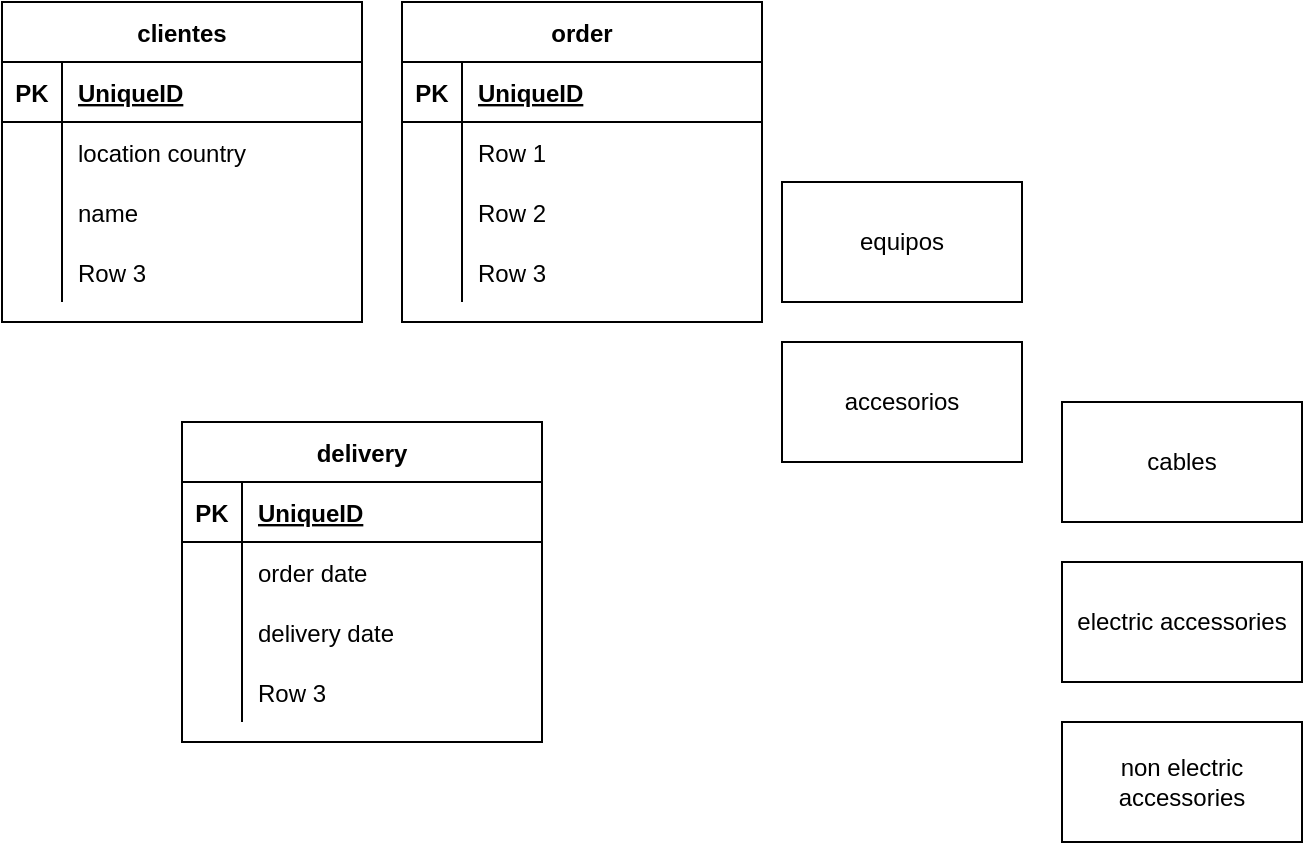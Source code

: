 <mxfile version="14.5.9" type="github">
  <diagram id="RAdTVcUG8EdyOIoYn9JB" name="Page-1">
    <mxGraphModel dx="806" dy="522" grid="1" gridSize="10" guides="1" tooltips="1" connect="1" arrows="1" fold="1" page="1" pageScale="1" pageWidth="827" pageHeight="1169" math="0" shadow="0">
      <root>
        <mxCell id="0" />
        <mxCell id="1" parent="0" />
        <mxCell id="I8eYWy2YLUBIdvMQsSt0-3" value="equipos" style="rounded=0;whiteSpace=wrap;html=1;" vertex="1" parent="1">
          <mxGeometry x="410" y="130" width="120" height="60" as="geometry" />
        </mxCell>
        <mxCell id="I8eYWy2YLUBIdvMQsSt0-4" value="accesorios" style="rounded=0;whiteSpace=wrap;html=1;" vertex="1" parent="1">
          <mxGeometry x="410" y="210" width="120" height="60" as="geometry" />
        </mxCell>
        <mxCell id="I8eYWy2YLUBIdvMQsSt0-5" value="cables" style="rounded=0;whiteSpace=wrap;html=1;" vertex="1" parent="1">
          <mxGeometry x="550" y="240" width="120" height="60" as="geometry" />
        </mxCell>
        <mxCell id="I8eYWy2YLUBIdvMQsSt0-6" value="electric accessories" style="rounded=0;whiteSpace=wrap;html=1;" vertex="1" parent="1">
          <mxGeometry x="550" y="320" width="120" height="60" as="geometry" />
        </mxCell>
        <mxCell id="I8eYWy2YLUBIdvMQsSt0-10" value="non electric accessories" style="rounded=0;whiteSpace=wrap;html=1;" vertex="1" parent="1">
          <mxGeometry x="550" y="400" width="120" height="60" as="geometry" />
        </mxCell>
        <mxCell id="I8eYWy2YLUBIdvMQsSt0-11" value="clientes" style="shape=table;startSize=30;container=1;collapsible=1;childLayout=tableLayout;fixedRows=1;rowLines=0;fontStyle=1;align=center;resizeLast=1;" vertex="1" parent="1">
          <mxGeometry x="20" y="40" width="180" height="160" as="geometry" />
        </mxCell>
        <mxCell id="I8eYWy2YLUBIdvMQsSt0-12" value="" style="shape=partialRectangle;collapsible=0;dropTarget=0;pointerEvents=0;fillColor=none;top=0;left=0;bottom=1;right=0;points=[[0,0.5],[1,0.5]];portConstraint=eastwest;" vertex="1" parent="I8eYWy2YLUBIdvMQsSt0-11">
          <mxGeometry y="30" width="180" height="30" as="geometry" />
        </mxCell>
        <mxCell id="I8eYWy2YLUBIdvMQsSt0-13" value="PK" style="shape=partialRectangle;connectable=0;fillColor=none;top=0;left=0;bottom=0;right=0;fontStyle=1;overflow=hidden;" vertex="1" parent="I8eYWy2YLUBIdvMQsSt0-12">
          <mxGeometry width="30" height="30" as="geometry" />
        </mxCell>
        <mxCell id="I8eYWy2YLUBIdvMQsSt0-14" value="UniqueID" style="shape=partialRectangle;connectable=0;fillColor=none;top=0;left=0;bottom=0;right=0;align=left;spacingLeft=6;fontStyle=5;overflow=hidden;" vertex="1" parent="I8eYWy2YLUBIdvMQsSt0-12">
          <mxGeometry x="30" width="150" height="30" as="geometry" />
        </mxCell>
        <mxCell id="I8eYWy2YLUBIdvMQsSt0-15" value="" style="shape=partialRectangle;collapsible=0;dropTarget=0;pointerEvents=0;fillColor=none;top=0;left=0;bottom=0;right=0;points=[[0,0.5],[1,0.5]];portConstraint=eastwest;" vertex="1" parent="I8eYWy2YLUBIdvMQsSt0-11">
          <mxGeometry y="60" width="180" height="30" as="geometry" />
        </mxCell>
        <mxCell id="I8eYWy2YLUBIdvMQsSt0-16" value="" style="shape=partialRectangle;connectable=0;fillColor=none;top=0;left=0;bottom=0;right=0;editable=1;overflow=hidden;" vertex="1" parent="I8eYWy2YLUBIdvMQsSt0-15">
          <mxGeometry width="30" height="30" as="geometry" />
        </mxCell>
        <mxCell id="I8eYWy2YLUBIdvMQsSt0-17" value="location country" style="shape=partialRectangle;connectable=0;fillColor=none;top=0;left=0;bottom=0;right=0;align=left;spacingLeft=6;overflow=hidden;" vertex="1" parent="I8eYWy2YLUBIdvMQsSt0-15">
          <mxGeometry x="30" width="150" height="30" as="geometry" />
        </mxCell>
        <mxCell id="I8eYWy2YLUBIdvMQsSt0-18" value="" style="shape=partialRectangle;collapsible=0;dropTarget=0;pointerEvents=0;fillColor=none;top=0;left=0;bottom=0;right=0;points=[[0,0.5],[1,0.5]];portConstraint=eastwest;" vertex="1" parent="I8eYWy2YLUBIdvMQsSt0-11">
          <mxGeometry y="90" width="180" height="30" as="geometry" />
        </mxCell>
        <mxCell id="I8eYWy2YLUBIdvMQsSt0-19" value="" style="shape=partialRectangle;connectable=0;fillColor=none;top=0;left=0;bottom=0;right=0;editable=1;overflow=hidden;" vertex="1" parent="I8eYWy2YLUBIdvMQsSt0-18">
          <mxGeometry width="30" height="30" as="geometry" />
        </mxCell>
        <mxCell id="I8eYWy2YLUBIdvMQsSt0-20" value="name" style="shape=partialRectangle;connectable=0;fillColor=none;top=0;left=0;bottom=0;right=0;align=left;spacingLeft=6;overflow=hidden;" vertex="1" parent="I8eYWy2YLUBIdvMQsSt0-18">
          <mxGeometry x="30" width="150" height="30" as="geometry" />
        </mxCell>
        <mxCell id="I8eYWy2YLUBIdvMQsSt0-21" value="" style="shape=partialRectangle;collapsible=0;dropTarget=0;pointerEvents=0;fillColor=none;top=0;left=0;bottom=0;right=0;points=[[0,0.5],[1,0.5]];portConstraint=eastwest;" vertex="1" parent="I8eYWy2YLUBIdvMQsSt0-11">
          <mxGeometry y="120" width="180" height="30" as="geometry" />
        </mxCell>
        <mxCell id="I8eYWy2YLUBIdvMQsSt0-22" value="" style="shape=partialRectangle;connectable=0;fillColor=none;top=0;left=0;bottom=0;right=0;editable=1;overflow=hidden;" vertex="1" parent="I8eYWy2YLUBIdvMQsSt0-21">
          <mxGeometry width="30" height="30" as="geometry" />
        </mxCell>
        <mxCell id="I8eYWy2YLUBIdvMQsSt0-23" value="Row 3" style="shape=partialRectangle;connectable=0;fillColor=none;top=0;left=0;bottom=0;right=0;align=left;spacingLeft=6;overflow=hidden;" vertex="1" parent="I8eYWy2YLUBIdvMQsSt0-21">
          <mxGeometry x="30" width="150" height="30" as="geometry" />
        </mxCell>
        <mxCell id="I8eYWy2YLUBIdvMQsSt0-24" value="order" style="shape=table;startSize=30;container=1;collapsible=1;childLayout=tableLayout;fixedRows=1;rowLines=0;fontStyle=1;align=center;resizeLast=1;" vertex="1" parent="1">
          <mxGeometry x="220" y="40" width="180" height="160" as="geometry" />
        </mxCell>
        <mxCell id="I8eYWy2YLUBIdvMQsSt0-25" value="" style="shape=partialRectangle;collapsible=0;dropTarget=0;pointerEvents=0;fillColor=none;top=0;left=0;bottom=1;right=0;points=[[0,0.5],[1,0.5]];portConstraint=eastwest;" vertex="1" parent="I8eYWy2YLUBIdvMQsSt0-24">
          <mxGeometry y="30" width="180" height="30" as="geometry" />
        </mxCell>
        <mxCell id="I8eYWy2YLUBIdvMQsSt0-26" value="PK" style="shape=partialRectangle;connectable=0;fillColor=none;top=0;left=0;bottom=0;right=0;fontStyle=1;overflow=hidden;" vertex="1" parent="I8eYWy2YLUBIdvMQsSt0-25">
          <mxGeometry width="30" height="30" as="geometry" />
        </mxCell>
        <mxCell id="I8eYWy2YLUBIdvMQsSt0-27" value="UniqueID" style="shape=partialRectangle;connectable=0;fillColor=none;top=0;left=0;bottom=0;right=0;align=left;spacingLeft=6;fontStyle=5;overflow=hidden;" vertex="1" parent="I8eYWy2YLUBIdvMQsSt0-25">
          <mxGeometry x="30" width="150" height="30" as="geometry" />
        </mxCell>
        <mxCell id="I8eYWy2YLUBIdvMQsSt0-28" value="" style="shape=partialRectangle;collapsible=0;dropTarget=0;pointerEvents=0;fillColor=none;top=0;left=0;bottom=0;right=0;points=[[0,0.5],[1,0.5]];portConstraint=eastwest;" vertex="1" parent="I8eYWy2YLUBIdvMQsSt0-24">
          <mxGeometry y="60" width="180" height="30" as="geometry" />
        </mxCell>
        <mxCell id="I8eYWy2YLUBIdvMQsSt0-29" value="" style="shape=partialRectangle;connectable=0;fillColor=none;top=0;left=0;bottom=0;right=0;editable=1;overflow=hidden;" vertex="1" parent="I8eYWy2YLUBIdvMQsSt0-28">
          <mxGeometry width="30" height="30" as="geometry" />
        </mxCell>
        <mxCell id="I8eYWy2YLUBIdvMQsSt0-30" value="Row 1" style="shape=partialRectangle;connectable=0;fillColor=none;top=0;left=0;bottom=0;right=0;align=left;spacingLeft=6;overflow=hidden;" vertex="1" parent="I8eYWy2YLUBIdvMQsSt0-28">
          <mxGeometry x="30" width="150" height="30" as="geometry" />
        </mxCell>
        <mxCell id="I8eYWy2YLUBIdvMQsSt0-31" value="" style="shape=partialRectangle;collapsible=0;dropTarget=0;pointerEvents=0;fillColor=none;top=0;left=0;bottom=0;right=0;points=[[0,0.5],[1,0.5]];portConstraint=eastwest;" vertex="1" parent="I8eYWy2YLUBIdvMQsSt0-24">
          <mxGeometry y="90" width="180" height="30" as="geometry" />
        </mxCell>
        <mxCell id="I8eYWy2YLUBIdvMQsSt0-32" value="" style="shape=partialRectangle;connectable=0;fillColor=none;top=0;left=0;bottom=0;right=0;editable=1;overflow=hidden;" vertex="1" parent="I8eYWy2YLUBIdvMQsSt0-31">
          <mxGeometry width="30" height="30" as="geometry" />
        </mxCell>
        <mxCell id="I8eYWy2YLUBIdvMQsSt0-33" value="Row 2" style="shape=partialRectangle;connectable=0;fillColor=none;top=0;left=0;bottom=0;right=0;align=left;spacingLeft=6;overflow=hidden;" vertex="1" parent="I8eYWy2YLUBIdvMQsSt0-31">
          <mxGeometry x="30" width="150" height="30" as="geometry" />
        </mxCell>
        <mxCell id="I8eYWy2YLUBIdvMQsSt0-34" value="" style="shape=partialRectangle;collapsible=0;dropTarget=0;pointerEvents=0;fillColor=none;top=0;left=0;bottom=0;right=0;points=[[0,0.5],[1,0.5]];portConstraint=eastwest;" vertex="1" parent="I8eYWy2YLUBIdvMQsSt0-24">
          <mxGeometry y="120" width="180" height="30" as="geometry" />
        </mxCell>
        <mxCell id="I8eYWy2YLUBIdvMQsSt0-35" value="" style="shape=partialRectangle;connectable=0;fillColor=none;top=0;left=0;bottom=0;right=0;editable=1;overflow=hidden;" vertex="1" parent="I8eYWy2YLUBIdvMQsSt0-34">
          <mxGeometry width="30" height="30" as="geometry" />
        </mxCell>
        <mxCell id="I8eYWy2YLUBIdvMQsSt0-36" value="Row 3" style="shape=partialRectangle;connectable=0;fillColor=none;top=0;left=0;bottom=0;right=0;align=left;spacingLeft=6;overflow=hidden;" vertex="1" parent="I8eYWy2YLUBIdvMQsSt0-34">
          <mxGeometry x="30" width="150" height="30" as="geometry" />
        </mxCell>
        <mxCell id="I8eYWy2YLUBIdvMQsSt0-37" value="delivery" style="shape=table;startSize=30;container=1;collapsible=1;childLayout=tableLayout;fixedRows=1;rowLines=0;fontStyle=1;align=center;resizeLast=1;" vertex="1" parent="1">
          <mxGeometry x="110" y="250" width="180" height="160" as="geometry" />
        </mxCell>
        <mxCell id="I8eYWy2YLUBIdvMQsSt0-38" value="" style="shape=partialRectangle;collapsible=0;dropTarget=0;pointerEvents=0;fillColor=none;top=0;left=0;bottom=1;right=0;points=[[0,0.5],[1,0.5]];portConstraint=eastwest;" vertex="1" parent="I8eYWy2YLUBIdvMQsSt0-37">
          <mxGeometry y="30" width="180" height="30" as="geometry" />
        </mxCell>
        <mxCell id="I8eYWy2YLUBIdvMQsSt0-39" value="PK" style="shape=partialRectangle;connectable=0;fillColor=none;top=0;left=0;bottom=0;right=0;fontStyle=1;overflow=hidden;" vertex="1" parent="I8eYWy2YLUBIdvMQsSt0-38">
          <mxGeometry width="30" height="30" as="geometry" />
        </mxCell>
        <mxCell id="I8eYWy2YLUBIdvMQsSt0-40" value="UniqueID" style="shape=partialRectangle;connectable=0;fillColor=none;top=0;left=0;bottom=0;right=0;align=left;spacingLeft=6;fontStyle=5;overflow=hidden;" vertex="1" parent="I8eYWy2YLUBIdvMQsSt0-38">
          <mxGeometry x="30" width="150" height="30" as="geometry" />
        </mxCell>
        <mxCell id="I8eYWy2YLUBIdvMQsSt0-41" value="" style="shape=partialRectangle;collapsible=0;dropTarget=0;pointerEvents=0;fillColor=none;top=0;left=0;bottom=0;right=0;points=[[0,0.5],[1,0.5]];portConstraint=eastwest;" vertex="1" parent="I8eYWy2YLUBIdvMQsSt0-37">
          <mxGeometry y="60" width="180" height="30" as="geometry" />
        </mxCell>
        <mxCell id="I8eYWy2YLUBIdvMQsSt0-42" value="" style="shape=partialRectangle;connectable=0;fillColor=none;top=0;left=0;bottom=0;right=0;editable=1;overflow=hidden;" vertex="1" parent="I8eYWy2YLUBIdvMQsSt0-41">
          <mxGeometry width="30" height="30" as="geometry" />
        </mxCell>
        <mxCell id="I8eYWy2YLUBIdvMQsSt0-43" value="order date" style="shape=partialRectangle;connectable=0;fillColor=none;top=0;left=0;bottom=0;right=0;align=left;spacingLeft=6;overflow=hidden;" vertex="1" parent="I8eYWy2YLUBIdvMQsSt0-41">
          <mxGeometry x="30" width="150" height="30" as="geometry" />
        </mxCell>
        <mxCell id="I8eYWy2YLUBIdvMQsSt0-44" value="" style="shape=partialRectangle;collapsible=0;dropTarget=0;pointerEvents=0;fillColor=none;top=0;left=0;bottom=0;right=0;points=[[0,0.5],[1,0.5]];portConstraint=eastwest;" vertex="1" parent="I8eYWy2YLUBIdvMQsSt0-37">
          <mxGeometry y="90" width="180" height="30" as="geometry" />
        </mxCell>
        <mxCell id="I8eYWy2YLUBIdvMQsSt0-45" value="" style="shape=partialRectangle;connectable=0;fillColor=none;top=0;left=0;bottom=0;right=0;editable=1;overflow=hidden;" vertex="1" parent="I8eYWy2YLUBIdvMQsSt0-44">
          <mxGeometry width="30" height="30" as="geometry" />
        </mxCell>
        <mxCell id="I8eYWy2YLUBIdvMQsSt0-46" value="delivery date" style="shape=partialRectangle;connectable=0;fillColor=none;top=0;left=0;bottom=0;right=0;align=left;spacingLeft=6;overflow=hidden;" vertex="1" parent="I8eYWy2YLUBIdvMQsSt0-44">
          <mxGeometry x="30" width="150" height="30" as="geometry" />
        </mxCell>
        <mxCell id="I8eYWy2YLUBIdvMQsSt0-47" value="" style="shape=partialRectangle;collapsible=0;dropTarget=0;pointerEvents=0;fillColor=none;top=0;left=0;bottom=0;right=0;points=[[0,0.5],[1,0.5]];portConstraint=eastwest;" vertex="1" parent="I8eYWy2YLUBIdvMQsSt0-37">
          <mxGeometry y="120" width="180" height="30" as="geometry" />
        </mxCell>
        <mxCell id="I8eYWy2YLUBIdvMQsSt0-48" value="" style="shape=partialRectangle;connectable=0;fillColor=none;top=0;left=0;bottom=0;right=0;editable=1;overflow=hidden;" vertex="1" parent="I8eYWy2YLUBIdvMQsSt0-47">
          <mxGeometry width="30" height="30" as="geometry" />
        </mxCell>
        <mxCell id="I8eYWy2YLUBIdvMQsSt0-49" value="Row 3" style="shape=partialRectangle;connectable=0;fillColor=none;top=0;left=0;bottom=0;right=0;align=left;spacingLeft=6;overflow=hidden;" vertex="1" parent="I8eYWy2YLUBIdvMQsSt0-47">
          <mxGeometry x="30" width="150" height="30" as="geometry" />
        </mxCell>
      </root>
    </mxGraphModel>
  </diagram>
</mxfile>
